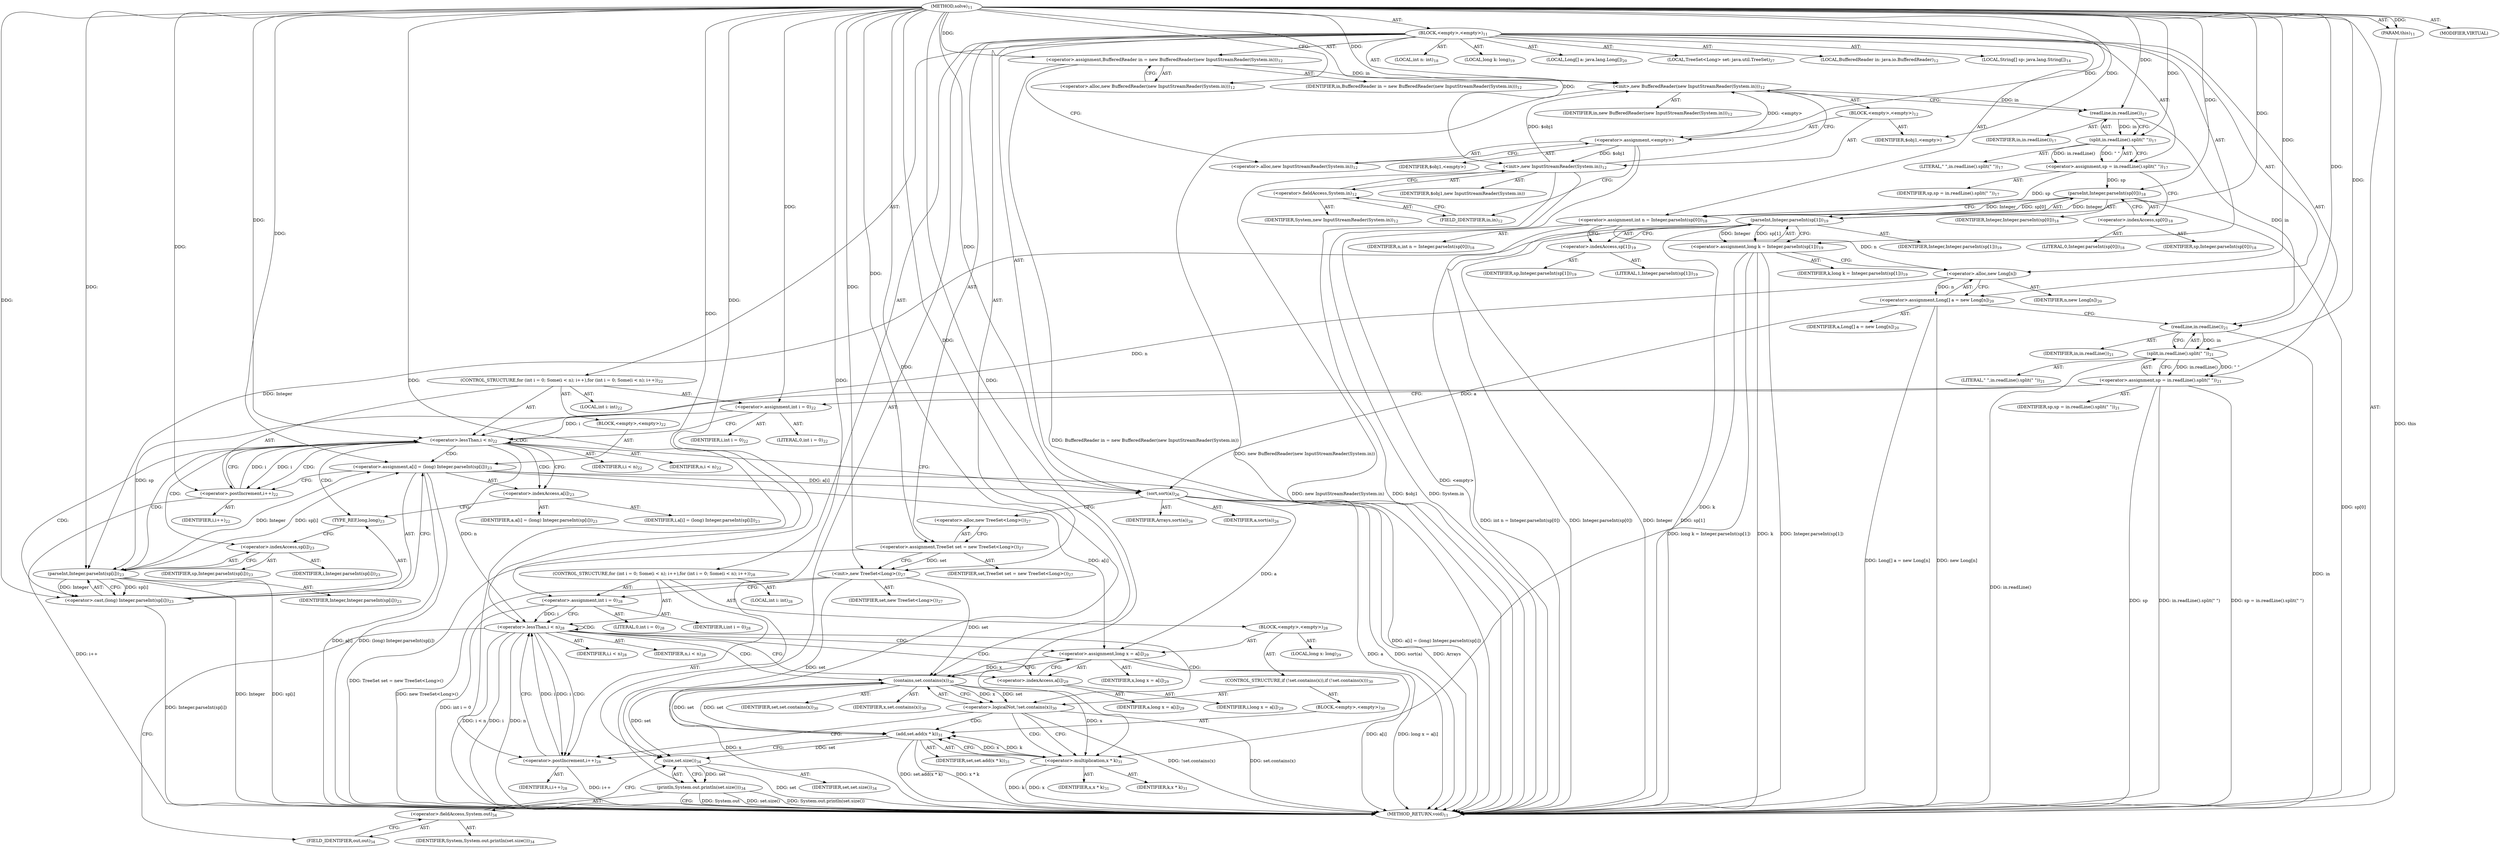 digraph "solve" {  
"36" [label = <(METHOD,solve)<SUB>11</SUB>> ]
"37" [label = <(PARAM,this)<SUB>11</SUB>> ]
"38" [label = <(BLOCK,&lt;empty&gt;,&lt;empty&gt;)<SUB>11</SUB>> ]
"4" [label = <(LOCAL,BufferedReader in: java.io.BufferedReader)<SUB>12</SUB>> ]
"39" [label = <(&lt;operator&gt;.assignment,BufferedReader in = new BufferedReader(new InputStreamReader(System.in)))<SUB>12</SUB>> ]
"40" [label = <(IDENTIFIER,in,BufferedReader in = new BufferedReader(new InputStreamReader(System.in)))<SUB>12</SUB>> ]
"41" [label = <(&lt;operator&gt;.alloc,new BufferedReader(new InputStreamReader(System.in)))<SUB>12</SUB>> ]
"42" [label = <(&lt;init&gt;,new BufferedReader(new InputStreamReader(System.in)))<SUB>12</SUB>> ]
"3" [label = <(IDENTIFIER,in,new BufferedReader(new InputStreamReader(System.in)))<SUB>12</SUB>> ]
"43" [label = <(BLOCK,&lt;empty&gt;,&lt;empty&gt;)<SUB>12</SUB>> ]
"44" [label = <(&lt;operator&gt;.assignment,&lt;empty&gt;)> ]
"45" [label = <(IDENTIFIER,$obj1,&lt;empty&gt;)> ]
"46" [label = <(&lt;operator&gt;.alloc,new InputStreamReader(System.in))<SUB>12</SUB>> ]
"47" [label = <(&lt;init&gt;,new InputStreamReader(System.in))<SUB>12</SUB>> ]
"48" [label = <(IDENTIFIER,$obj1,new InputStreamReader(System.in))> ]
"49" [label = <(&lt;operator&gt;.fieldAccess,System.in)<SUB>12</SUB>> ]
"50" [label = <(IDENTIFIER,System,new InputStreamReader(System.in))<SUB>12</SUB>> ]
"51" [label = <(FIELD_IDENTIFIER,in,in)<SUB>12</SUB>> ]
"52" [label = <(IDENTIFIER,$obj1,&lt;empty&gt;)> ]
"53" [label = <(LOCAL,String[] sp: java.lang.String[])<SUB>14</SUB>> ]
"54" [label = <(&lt;operator&gt;.assignment,sp = in.readLine().split(&quot; &quot;))<SUB>17</SUB>> ]
"55" [label = <(IDENTIFIER,sp,sp = in.readLine().split(&quot; &quot;))<SUB>17</SUB>> ]
"56" [label = <(split,in.readLine().split(&quot; &quot;))<SUB>17</SUB>> ]
"57" [label = <(readLine,in.readLine())<SUB>17</SUB>> ]
"58" [label = <(IDENTIFIER,in,in.readLine())<SUB>17</SUB>> ]
"59" [label = <(LITERAL,&quot; &quot;,in.readLine().split(&quot; &quot;))<SUB>17</SUB>> ]
"60" [label = <(LOCAL,int n: int)<SUB>18</SUB>> ]
"61" [label = <(&lt;operator&gt;.assignment,int n = Integer.parseInt(sp[0]))<SUB>18</SUB>> ]
"62" [label = <(IDENTIFIER,n,int n = Integer.parseInt(sp[0]))<SUB>18</SUB>> ]
"63" [label = <(parseInt,Integer.parseInt(sp[0]))<SUB>18</SUB>> ]
"64" [label = <(IDENTIFIER,Integer,Integer.parseInt(sp[0]))<SUB>18</SUB>> ]
"65" [label = <(&lt;operator&gt;.indexAccess,sp[0])<SUB>18</SUB>> ]
"66" [label = <(IDENTIFIER,sp,Integer.parseInt(sp[0]))<SUB>18</SUB>> ]
"67" [label = <(LITERAL,0,Integer.parseInt(sp[0]))<SUB>18</SUB>> ]
"68" [label = <(LOCAL,long k: long)<SUB>19</SUB>> ]
"69" [label = <(&lt;operator&gt;.assignment,long k = Integer.parseInt(sp[1]))<SUB>19</SUB>> ]
"70" [label = <(IDENTIFIER,k,long k = Integer.parseInt(sp[1]))<SUB>19</SUB>> ]
"71" [label = <(parseInt,Integer.parseInt(sp[1]))<SUB>19</SUB>> ]
"72" [label = <(IDENTIFIER,Integer,Integer.parseInt(sp[1]))<SUB>19</SUB>> ]
"73" [label = <(&lt;operator&gt;.indexAccess,sp[1])<SUB>19</SUB>> ]
"74" [label = <(IDENTIFIER,sp,Integer.parseInt(sp[1]))<SUB>19</SUB>> ]
"75" [label = <(LITERAL,1,Integer.parseInt(sp[1]))<SUB>19</SUB>> ]
"76" [label = <(LOCAL,Long[] a: java.lang.Long[])<SUB>20</SUB>> ]
"77" [label = <(&lt;operator&gt;.assignment,Long[] a = new Long[n])<SUB>20</SUB>> ]
"78" [label = <(IDENTIFIER,a,Long[] a = new Long[n])<SUB>20</SUB>> ]
"79" [label = <(&lt;operator&gt;.alloc,new Long[n])> ]
"80" [label = <(IDENTIFIER,n,new Long[n])<SUB>20</SUB>> ]
"81" [label = <(&lt;operator&gt;.assignment,sp = in.readLine().split(&quot; &quot;))<SUB>21</SUB>> ]
"82" [label = <(IDENTIFIER,sp,sp = in.readLine().split(&quot; &quot;))<SUB>21</SUB>> ]
"83" [label = <(split,in.readLine().split(&quot; &quot;))<SUB>21</SUB>> ]
"84" [label = <(readLine,in.readLine())<SUB>21</SUB>> ]
"85" [label = <(IDENTIFIER,in,in.readLine())<SUB>21</SUB>> ]
"86" [label = <(LITERAL,&quot; &quot;,in.readLine().split(&quot; &quot;))<SUB>21</SUB>> ]
"87" [label = <(CONTROL_STRUCTURE,for (int i = 0; Some(i &lt; n); i++),for (int i = 0; Some(i &lt; n); i++))<SUB>22</SUB>> ]
"88" [label = <(LOCAL,int i: int)<SUB>22</SUB>> ]
"89" [label = <(&lt;operator&gt;.assignment,int i = 0)<SUB>22</SUB>> ]
"90" [label = <(IDENTIFIER,i,int i = 0)<SUB>22</SUB>> ]
"91" [label = <(LITERAL,0,int i = 0)<SUB>22</SUB>> ]
"92" [label = <(&lt;operator&gt;.lessThan,i &lt; n)<SUB>22</SUB>> ]
"93" [label = <(IDENTIFIER,i,i &lt; n)<SUB>22</SUB>> ]
"94" [label = <(IDENTIFIER,n,i &lt; n)<SUB>22</SUB>> ]
"95" [label = <(&lt;operator&gt;.postIncrement,i++)<SUB>22</SUB>> ]
"96" [label = <(IDENTIFIER,i,i++)<SUB>22</SUB>> ]
"97" [label = <(BLOCK,&lt;empty&gt;,&lt;empty&gt;)<SUB>22</SUB>> ]
"98" [label = <(&lt;operator&gt;.assignment,a[i] = (long) Integer.parseInt(sp[i]))<SUB>23</SUB>> ]
"99" [label = <(&lt;operator&gt;.indexAccess,a[i])<SUB>23</SUB>> ]
"100" [label = <(IDENTIFIER,a,a[i] = (long) Integer.parseInt(sp[i]))<SUB>23</SUB>> ]
"101" [label = <(IDENTIFIER,i,a[i] = (long) Integer.parseInt(sp[i]))<SUB>23</SUB>> ]
"102" [label = <(&lt;operator&gt;.cast,(long) Integer.parseInt(sp[i]))<SUB>23</SUB>> ]
"103" [label = <(TYPE_REF,long,long)<SUB>23</SUB>> ]
"104" [label = <(parseInt,Integer.parseInt(sp[i]))<SUB>23</SUB>> ]
"105" [label = <(IDENTIFIER,Integer,Integer.parseInt(sp[i]))<SUB>23</SUB>> ]
"106" [label = <(&lt;operator&gt;.indexAccess,sp[i])<SUB>23</SUB>> ]
"107" [label = <(IDENTIFIER,sp,Integer.parseInt(sp[i]))<SUB>23</SUB>> ]
"108" [label = <(IDENTIFIER,i,Integer.parseInt(sp[i]))<SUB>23</SUB>> ]
"109" [label = <(sort,sort(a))<SUB>26</SUB>> ]
"110" [label = <(IDENTIFIER,Arrays,sort(a))<SUB>26</SUB>> ]
"111" [label = <(IDENTIFIER,a,sort(a))<SUB>26</SUB>> ]
"6" [label = <(LOCAL,TreeSet&lt;Long&gt; set: java.util.TreeSet)<SUB>27</SUB>> ]
"112" [label = <(&lt;operator&gt;.assignment,TreeSet set = new TreeSet&lt;Long&gt;())<SUB>27</SUB>> ]
"113" [label = <(IDENTIFIER,set,TreeSet set = new TreeSet&lt;Long&gt;())<SUB>27</SUB>> ]
"114" [label = <(&lt;operator&gt;.alloc,new TreeSet&lt;Long&gt;())<SUB>27</SUB>> ]
"115" [label = <(&lt;init&gt;,new TreeSet&lt;Long&gt;())<SUB>27</SUB>> ]
"5" [label = <(IDENTIFIER,set,new TreeSet&lt;Long&gt;())<SUB>27</SUB>> ]
"116" [label = <(CONTROL_STRUCTURE,for (int i = 0; Some(i &lt; n); i++),for (int i = 0; Some(i &lt; n); i++))<SUB>28</SUB>> ]
"117" [label = <(LOCAL,int i: int)<SUB>28</SUB>> ]
"118" [label = <(&lt;operator&gt;.assignment,int i = 0)<SUB>28</SUB>> ]
"119" [label = <(IDENTIFIER,i,int i = 0)<SUB>28</SUB>> ]
"120" [label = <(LITERAL,0,int i = 0)<SUB>28</SUB>> ]
"121" [label = <(&lt;operator&gt;.lessThan,i &lt; n)<SUB>28</SUB>> ]
"122" [label = <(IDENTIFIER,i,i &lt; n)<SUB>28</SUB>> ]
"123" [label = <(IDENTIFIER,n,i &lt; n)<SUB>28</SUB>> ]
"124" [label = <(&lt;operator&gt;.postIncrement,i++)<SUB>28</SUB>> ]
"125" [label = <(IDENTIFIER,i,i++)<SUB>28</SUB>> ]
"126" [label = <(BLOCK,&lt;empty&gt;,&lt;empty&gt;)<SUB>28</SUB>> ]
"127" [label = <(LOCAL,long x: long)<SUB>29</SUB>> ]
"128" [label = <(&lt;operator&gt;.assignment,long x = a[i])<SUB>29</SUB>> ]
"129" [label = <(IDENTIFIER,x,long x = a[i])<SUB>29</SUB>> ]
"130" [label = <(&lt;operator&gt;.indexAccess,a[i])<SUB>29</SUB>> ]
"131" [label = <(IDENTIFIER,a,long x = a[i])<SUB>29</SUB>> ]
"132" [label = <(IDENTIFIER,i,long x = a[i])<SUB>29</SUB>> ]
"133" [label = <(CONTROL_STRUCTURE,if (!set.contains(x)),if (!set.contains(x)))<SUB>30</SUB>> ]
"134" [label = <(&lt;operator&gt;.logicalNot,!set.contains(x))<SUB>30</SUB>> ]
"135" [label = <(contains,set.contains(x))<SUB>30</SUB>> ]
"136" [label = <(IDENTIFIER,set,set.contains(x))<SUB>30</SUB>> ]
"137" [label = <(IDENTIFIER,x,set.contains(x))<SUB>30</SUB>> ]
"138" [label = <(BLOCK,&lt;empty&gt;,&lt;empty&gt;)<SUB>30</SUB>> ]
"139" [label = <(add,set.add(x * k))<SUB>31</SUB>> ]
"140" [label = <(IDENTIFIER,set,set.add(x * k))<SUB>31</SUB>> ]
"141" [label = <(&lt;operator&gt;.multiplication,x * k)<SUB>31</SUB>> ]
"142" [label = <(IDENTIFIER,x,x * k)<SUB>31</SUB>> ]
"143" [label = <(IDENTIFIER,k,x * k)<SUB>31</SUB>> ]
"144" [label = <(println,System.out.println(set.size()))<SUB>34</SUB>> ]
"145" [label = <(&lt;operator&gt;.fieldAccess,System.out)<SUB>34</SUB>> ]
"146" [label = <(IDENTIFIER,System,System.out.println(set.size()))<SUB>34</SUB>> ]
"147" [label = <(FIELD_IDENTIFIER,out,out)<SUB>34</SUB>> ]
"148" [label = <(size,set.size())<SUB>34</SUB>> ]
"149" [label = <(IDENTIFIER,set,set.size())<SUB>34</SUB>> ]
"150" [label = <(MODIFIER,VIRTUAL)> ]
"151" [label = <(METHOD_RETURN,void)<SUB>11</SUB>> ]
  "36" -> "37"  [ label = "AST: "] 
  "36" -> "38"  [ label = "AST: "] 
  "36" -> "150"  [ label = "AST: "] 
  "36" -> "151"  [ label = "AST: "] 
  "38" -> "4"  [ label = "AST: "] 
  "38" -> "39"  [ label = "AST: "] 
  "38" -> "42"  [ label = "AST: "] 
  "38" -> "53"  [ label = "AST: "] 
  "38" -> "54"  [ label = "AST: "] 
  "38" -> "60"  [ label = "AST: "] 
  "38" -> "61"  [ label = "AST: "] 
  "38" -> "68"  [ label = "AST: "] 
  "38" -> "69"  [ label = "AST: "] 
  "38" -> "76"  [ label = "AST: "] 
  "38" -> "77"  [ label = "AST: "] 
  "38" -> "81"  [ label = "AST: "] 
  "38" -> "87"  [ label = "AST: "] 
  "38" -> "109"  [ label = "AST: "] 
  "38" -> "6"  [ label = "AST: "] 
  "38" -> "112"  [ label = "AST: "] 
  "38" -> "115"  [ label = "AST: "] 
  "38" -> "116"  [ label = "AST: "] 
  "38" -> "144"  [ label = "AST: "] 
  "39" -> "40"  [ label = "AST: "] 
  "39" -> "41"  [ label = "AST: "] 
  "42" -> "3"  [ label = "AST: "] 
  "42" -> "43"  [ label = "AST: "] 
  "43" -> "44"  [ label = "AST: "] 
  "43" -> "47"  [ label = "AST: "] 
  "43" -> "52"  [ label = "AST: "] 
  "44" -> "45"  [ label = "AST: "] 
  "44" -> "46"  [ label = "AST: "] 
  "47" -> "48"  [ label = "AST: "] 
  "47" -> "49"  [ label = "AST: "] 
  "49" -> "50"  [ label = "AST: "] 
  "49" -> "51"  [ label = "AST: "] 
  "54" -> "55"  [ label = "AST: "] 
  "54" -> "56"  [ label = "AST: "] 
  "56" -> "57"  [ label = "AST: "] 
  "56" -> "59"  [ label = "AST: "] 
  "57" -> "58"  [ label = "AST: "] 
  "61" -> "62"  [ label = "AST: "] 
  "61" -> "63"  [ label = "AST: "] 
  "63" -> "64"  [ label = "AST: "] 
  "63" -> "65"  [ label = "AST: "] 
  "65" -> "66"  [ label = "AST: "] 
  "65" -> "67"  [ label = "AST: "] 
  "69" -> "70"  [ label = "AST: "] 
  "69" -> "71"  [ label = "AST: "] 
  "71" -> "72"  [ label = "AST: "] 
  "71" -> "73"  [ label = "AST: "] 
  "73" -> "74"  [ label = "AST: "] 
  "73" -> "75"  [ label = "AST: "] 
  "77" -> "78"  [ label = "AST: "] 
  "77" -> "79"  [ label = "AST: "] 
  "79" -> "80"  [ label = "AST: "] 
  "81" -> "82"  [ label = "AST: "] 
  "81" -> "83"  [ label = "AST: "] 
  "83" -> "84"  [ label = "AST: "] 
  "83" -> "86"  [ label = "AST: "] 
  "84" -> "85"  [ label = "AST: "] 
  "87" -> "88"  [ label = "AST: "] 
  "87" -> "89"  [ label = "AST: "] 
  "87" -> "92"  [ label = "AST: "] 
  "87" -> "95"  [ label = "AST: "] 
  "87" -> "97"  [ label = "AST: "] 
  "89" -> "90"  [ label = "AST: "] 
  "89" -> "91"  [ label = "AST: "] 
  "92" -> "93"  [ label = "AST: "] 
  "92" -> "94"  [ label = "AST: "] 
  "95" -> "96"  [ label = "AST: "] 
  "97" -> "98"  [ label = "AST: "] 
  "98" -> "99"  [ label = "AST: "] 
  "98" -> "102"  [ label = "AST: "] 
  "99" -> "100"  [ label = "AST: "] 
  "99" -> "101"  [ label = "AST: "] 
  "102" -> "103"  [ label = "AST: "] 
  "102" -> "104"  [ label = "AST: "] 
  "104" -> "105"  [ label = "AST: "] 
  "104" -> "106"  [ label = "AST: "] 
  "106" -> "107"  [ label = "AST: "] 
  "106" -> "108"  [ label = "AST: "] 
  "109" -> "110"  [ label = "AST: "] 
  "109" -> "111"  [ label = "AST: "] 
  "112" -> "113"  [ label = "AST: "] 
  "112" -> "114"  [ label = "AST: "] 
  "115" -> "5"  [ label = "AST: "] 
  "116" -> "117"  [ label = "AST: "] 
  "116" -> "118"  [ label = "AST: "] 
  "116" -> "121"  [ label = "AST: "] 
  "116" -> "124"  [ label = "AST: "] 
  "116" -> "126"  [ label = "AST: "] 
  "118" -> "119"  [ label = "AST: "] 
  "118" -> "120"  [ label = "AST: "] 
  "121" -> "122"  [ label = "AST: "] 
  "121" -> "123"  [ label = "AST: "] 
  "124" -> "125"  [ label = "AST: "] 
  "126" -> "127"  [ label = "AST: "] 
  "126" -> "128"  [ label = "AST: "] 
  "126" -> "133"  [ label = "AST: "] 
  "128" -> "129"  [ label = "AST: "] 
  "128" -> "130"  [ label = "AST: "] 
  "130" -> "131"  [ label = "AST: "] 
  "130" -> "132"  [ label = "AST: "] 
  "133" -> "134"  [ label = "AST: "] 
  "133" -> "138"  [ label = "AST: "] 
  "134" -> "135"  [ label = "AST: "] 
  "135" -> "136"  [ label = "AST: "] 
  "135" -> "137"  [ label = "AST: "] 
  "138" -> "139"  [ label = "AST: "] 
  "139" -> "140"  [ label = "AST: "] 
  "139" -> "141"  [ label = "AST: "] 
  "141" -> "142"  [ label = "AST: "] 
  "141" -> "143"  [ label = "AST: "] 
  "144" -> "145"  [ label = "AST: "] 
  "144" -> "148"  [ label = "AST: "] 
  "145" -> "146"  [ label = "AST: "] 
  "145" -> "147"  [ label = "AST: "] 
  "148" -> "149"  [ label = "AST: "] 
  "39" -> "46"  [ label = "CFG: "] 
  "42" -> "57"  [ label = "CFG: "] 
  "54" -> "65"  [ label = "CFG: "] 
  "61" -> "73"  [ label = "CFG: "] 
  "69" -> "79"  [ label = "CFG: "] 
  "77" -> "84"  [ label = "CFG: "] 
  "81" -> "89"  [ label = "CFG: "] 
  "109" -> "114"  [ label = "CFG: "] 
  "112" -> "115"  [ label = "CFG: "] 
  "115" -> "118"  [ label = "CFG: "] 
  "144" -> "151"  [ label = "CFG: "] 
  "41" -> "39"  [ label = "CFG: "] 
  "56" -> "54"  [ label = "CFG: "] 
  "63" -> "61"  [ label = "CFG: "] 
  "71" -> "69"  [ label = "CFG: "] 
  "79" -> "77"  [ label = "CFG: "] 
  "83" -> "81"  [ label = "CFG: "] 
  "89" -> "92"  [ label = "CFG: "] 
  "92" -> "99"  [ label = "CFG: "] 
  "92" -> "109"  [ label = "CFG: "] 
  "95" -> "92"  [ label = "CFG: "] 
  "114" -> "112"  [ label = "CFG: "] 
  "118" -> "121"  [ label = "CFG: "] 
  "121" -> "130"  [ label = "CFG: "] 
  "121" -> "147"  [ label = "CFG: "] 
  "124" -> "121"  [ label = "CFG: "] 
  "145" -> "148"  [ label = "CFG: "] 
  "148" -> "144"  [ label = "CFG: "] 
  "44" -> "51"  [ label = "CFG: "] 
  "47" -> "42"  [ label = "CFG: "] 
  "57" -> "56"  [ label = "CFG: "] 
  "65" -> "63"  [ label = "CFG: "] 
  "73" -> "71"  [ label = "CFG: "] 
  "84" -> "83"  [ label = "CFG: "] 
  "98" -> "95"  [ label = "CFG: "] 
  "128" -> "135"  [ label = "CFG: "] 
  "147" -> "145"  [ label = "CFG: "] 
  "46" -> "44"  [ label = "CFG: "] 
  "49" -> "47"  [ label = "CFG: "] 
  "99" -> "103"  [ label = "CFG: "] 
  "102" -> "98"  [ label = "CFG: "] 
  "130" -> "128"  [ label = "CFG: "] 
  "134" -> "141"  [ label = "CFG: "] 
  "134" -> "124"  [ label = "CFG: "] 
  "51" -> "49"  [ label = "CFG: "] 
  "103" -> "106"  [ label = "CFG: "] 
  "104" -> "102"  [ label = "CFG: "] 
  "135" -> "134"  [ label = "CFG: "] 
  "139" -> "124"  [ label = "CFG: "] 
  "106" -> "104"  [ label = "CFG: "] 
  "141" -> "139"  [ label = "CFG: "] 
  "36" -> "41"  [ label = "CFG: "] 
  "37" -> "151"  [ label = "DDG: this"] 
  "39" -> "151"  [ label = "DDG: BufferedReader in = new BufferedReader(new InputStreamReader(System.in))"] 
  "44" -> "151"  [ label = "DDG: &lt;empty&gt;"] 
  "47" -> "151"  [ label = "DDG: $obj1"] 
  "47" -> "151"  [ label = "DDG: System.in"] 
  "47" -> "151"  [ label = "DDG: new InputStreamReader(System.in)"] 
  "42" -> "151"  [ label = "DDG: new BufferedReader(new InputStreamReader(System.in))"] 
  "63" -> "151"  [ label = "DDG: sp[0]"] 
  "61" -> "151"  [ label = "DDG: Integer.parseInt(sp[0])"] 
  "61" -> "151"  [ label = "DDG: int n = Integer.parseInt(sp[0])"] 
  "69" -> "151"  [ label = "DDG: k"] 
  "71" -> "151"  [ label = "DDG: Integer"] 
  "71" -> "151"  [ label = "DDG: sp[1]"] 
  "69" -> "151"  [ label = "DDG: Integer.parseInt(sp[1])"] 
  "69" -> "151"  [ label = "DDG: long k = Integer.parseInt(sp[1])"] 
  "77" -> "151"  [ label = "DDG: new Long[n]"] 
  "77" -> "151"  [ label = "DDG: Long[] a = new Long[n]"] 
  "81" -> "151"  [ label = "DDG: sp"] 
  "84" -> "151"  [ label = "DDG: in"] 
  "83" -> "151"  [ label = "DDG: in.readLine()"] 
  "81" -> "151"  [ label = "DDG: in.readLine().split(&quot; &quot;)"] 
  "81" -> "151"  [ label = "DDG: sp = in.readLine().split(&quot; &quot;)"] 
  "109" -> "151"  [ label = "DDG: a"] 
  "109" -> "151"  [ label = "DDG: sort(a)"] 
  "112" -> "151"  [ label = "DDG: TreeSet set = new TreeSet&lt;Long&gt;()"] 
  "115" -> "151"  [ label = "DDG: new TreeSet&lt;Long&gt;()"] 
  "118" -> "151"  [ label = "DDG: int i = 0"] 
  "121" -> "151"  [ label = "DDG: i"] 
  "121" -> "151"  [ label = "DDG: n"] 
  "121" -> "151"  [ label = "DDG: i &lt; n"] 
  "144" -> "151"  [ label = "DDG: System.out"] 
  "148" -> "151"  [ label = "DDG: set"] 
  "144" -> "151"  [ label = "DDG: set.size()"] 
  "144" -> "151"  [ label = "DDG: System.out.println(set.size())"] 
  "128" -> "151"  [ label = "DDG: a[i]"] 
  "128" -> "151"  [ label = "DDG: long x = a[i]"] 
  "135" -> "151"  [ label = "DDG: x"] 
  "134" -> "151"  [ label = "DDG: set.contains(x)"] 
  "134" -> "151"  [ label = "DDG: !set.contains(x)"] 
  "141" -> "151"  [ label = "DDG: x"] 
  "141" -> "151"  [ label = "DDG: k"] 
  "139" -> "151"  [ label = "DDG: x * k"] 
  "139" -> "151"  [ label = "DDG: set.add(x * k)"] 
  "124" -> "151"  [ label = "DDG: i++"] 
  "98" -> "151"  [ label = "DDG: a[i]"] 
  "104" -> "151"  [ label = "DDG: Integer"] 
  "104" -> "151"  [ label = "DDG: sp[i]"] 
  "102" -> "151"  [ label = "DDG: Integer.parseInt(sp[i])"] 
  "98" -> "151"  [ label = "DDG: (long) Integer.parseInt(sp[i])"] 
  "98" -> "151"  [ label = "DDG: a[i] = (long) Integer.parseInt(sp[i])"] 
  "95" -> "151"  [ label = "DDG: i++"] 
  "109" -> "151"  [ label = "DDG: Arrays"] 
  "36" -> "37"  [ label = "DDG: "] 
  "36" -> "39"  [ label = "DDG: "] 
  "56" -> "54"  [ label = "DDG: in.readLine()"] 
  "56" -> "54"  [ label = "DDG: &quot; &quot;"] 
  "63" -> "61"  [ label = "DDG: Integer"] 
  "63" -> "61"  [ label = "DDG: sp[0]"] 
  "71" -> "69"  [ label = "DDG: Integer"] 
  "71" -> "69"  [ label = "DDG: sp[1]"] 
  "79" -> "77"  [ label = "DDG: n"] 
  "83" -> "81"  [ label = "DDG: in.readLine()"] 
  "83" -> "81"  [ label = "DDG: &quot; &quot;"] 
  "36" -> "112"  [ label = "DDG: "] 
  "39" -> "42"  [ label = "DDG: in"] 
  "36" -> "42"  [ label = "DDG: "] 
  "44" -> "42"  [ label = "DDG: &lt;empty&gt;"] 
  "47" -> "42"  [ label = "DDG: $obj1"] 
  "36" -> "89"  [ label = "DDG: "] 
  "36" -> "109"  [ label = "DDG: "] 
  "77" -> "109"  [ label = "DDG: a"] 
  "98" -> "109"  [ label = "DDG: a[i]"] 
  "112" -> "115"  [ label = "DDG: set"] 
  "36" -> "115"  [ label = "DDG: "] 
  "36" -> "118"  [ label = "DDG: "] 
  "148" -> "144"  [ label = "DDG: set"] 
  "36" -> "44"  [ label = "DDG: "] 
  "36" -> "52"  [ label = "DDG: "] 
  "57" -> "56"  [ label = "DDG: in"] 
  "36" -> "56"  [ label = "DDG: "] 
  "36" -> "63"  [ label = "DDG: "] 
  "54" -> "63"  [ label = "DDG: sp"] 
  "63" -> "71"  [ label = "DDG: Integer"] 
  "36" -> "71"  [ label = "DDG: "] 
  "54" -> "71"  [ label = "DDG: sp"] 
  "61" -> "79"  [ label = "DDG: n"] 
  "36" -> "79"  [ label = "DDG: "] 
  "84" -> "83"  [ label = "DDG: in"] 
  "36" -> "83"  [ label = "DDG: "] 
  "89" -> "92"  [ label = "DDG: i"] 
  "95" -> "92"  [ label = "DDG: i"] 
  "36" -> "92"  [ label = "DDG: "] 
  "79" -> "92"  [ label = "DDG: n"] 
  "92" -> "95"  [ label = "DDG: i"] 
  "36" -> "95"  [ label = "DDG: "] 
  "36" -> "98"  [ label = "DDG: "] 
  "104" -> "98"  [ label = "DDG: Integer"] 
  "104" -> "98"  [ label = "DDG: sp[i]"] 
  "118" -> "121"  [ label = "DDG: i"] 
  "124" -> "121"  [ label = "DDG: i"] 
  "36" -> "121"  [ label = "DDG: "] 
  "92" -> "121"  [ label = "DDG: n"] 
  "121" -> "124"  [ label = "DDG: i"] 
  "36" -> "124"  [ label = "DDG: "] 
  "109" -> "128"  [ label = "DDG: a"] 
  "98" -> "128"  [ label = "DDG: a[i]"] 
  "115" -> "148"  [ label = "DDG: set"] 
  "135" -> "148"  [ label = "DDG: set"] 
  "139" -> "148"  [ label = "DDG: set"] 
  "36" -> "148"  [ label = "DDG: "] 
  "44" -> "47"  [ label = "DDG: $obj1"] 
  "36" -> "47"  [ label = "DDG: "] 
  "42" -> "57"  [ label = "DDG: in"] 
  "36" -> "57"  [ label = "DDG: "] 
  "57" -> "84"  [ label = "DDG: in"] 
  "36" -> "84"  [ label = "DDG: "] 
  "36" -> "102"  [ label = "DDG: "] 
  "104" -> "102"  [ label = "DDG: Integer"] 
  "104" -> "102"  [ label = "DDG: sp[i]"] 
  "135" -> "134"  [ label = "DDG: set"] 
  "135" -> "134"  [ label = "DDG: x"] 
  "71" -> "104"  [ label = "DDG: Integer"] 
  "36" -> "104"  [ label = "DDG: "] 
  "81" -> "104"  [ label = "DDG: sp"] 
  "115" -> "135"  [ label = "DDG: set"] 
  "139" -> "135"  [ label = "DDG: set"] 
  "36" -> "135"  [ label = "DDG: "] 
  "128" -> "135"  [ label = "DDG: x"] 
  "135" -> "139"  [ label = "DDG: set"] 
  "36" -> "139"  [ label = "DDG: "] 
  "141" -> "139"  [ label = "DDG: x"] 
  "141" -> "139"  [ label = "DDG: k"] 
  "135" -> "141"  [ label = "DDG: x"] 
  "36" -> "141"  [ label = "DDG: "] 
  "69" -> "141"  [ label = "DDG: k"] 
  "92" -> "98"  [ label = "CDG: "] 
  "92" -> "99"  [ label = "CDG: "] 
  "92" -> "102"  [ label = "CDG: "] 
  "92" -> "103"  [ label = "CDG: "] 
  "92" -> "104"  [ label = "CDG: "] 
  "92" -> "95"  [ label = "CDG: "] 
  "92" -> "92"  [ label = "CDG: "] 
  "92" -> "106"  [ label = "CDG: "] 
  "121" -> "128"  [ label = "CDG: "] 
  "121" -> "130"  [ label = "CDG: "] 
  "121" -> "135"  [ label = "CDG: "] 
  "121" -> "121"  [ label = "CDG: "] 
  "121" -> "134"  [ label = "CDG: "] 
  "121" -> "124"  [ label = "CDG: "] 
  "134" -> "141"  [ label = "CDG: "] 
  "134" -> "139"  [ label = "CDG: "] 
}
